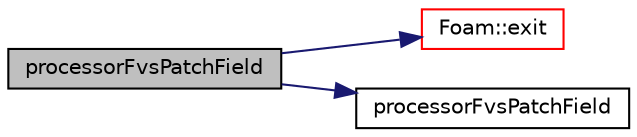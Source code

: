 digraph "processorFvsPatchField"
{
  bgcolor="transparent";
  edge [fontname="Helvetica",fontsize="10",labelfontname="Helvetica",labelfontsize="10"];
  node [fontname="Helvetica",fontsize="10",shape=record];
  rankdir="LR";
  Node7 [label="processorFvsPatchField",height=0.2,width=0.4,color="black", fillcolor="grey75", style="filled", fontcolor="black"];
  Node7 -> Node8 [color="midnightblue",fontsize="10",style="solid",fontname="Helvetica"];
  Node8 [label="Foam::exit",height=0.2,width=0.4,color="red",URL="$a21851.html#a06ca7250d8e89caf05243ec094843642"];
  Node7 -> Node57 [color="midnightblue",fontsize="10",style="solid",fontname="Helvetica"];
  Node57 [label="processorFvsPatchField",height=0.2,width=0.4,color="black",URL="$a23221.html#a0e0d09b621fb20aca1510599cdd90fbb",tooltip="Construct from patch and internal field. "];
}

